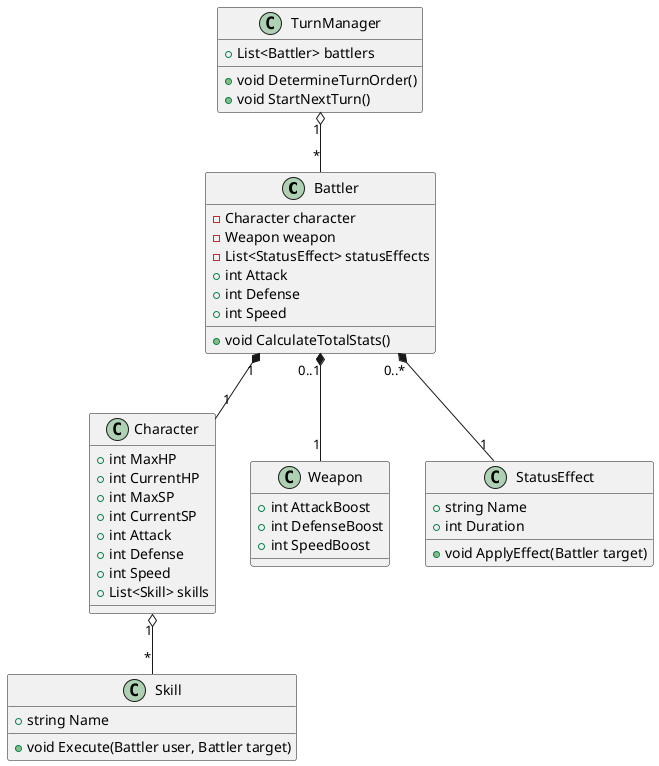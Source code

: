 @startuml
class Battler {
    - Character character
    - Weapon weapon
    - List<StatusEffect> statusEffects
    + int Attack
    + int Defense
    + int Speed
    + void CalculateTotalStats()
}

class Character {
    + int MaxHP
    + int CurrentHP
    + int MaxSP
    + int CurrentSP
    + int Attack
    + int Defense
    + int Speed
    + List<Skill> skills
}

class Weapon {
    + int AttackBoost
    + int DefenseBoost
    + int SpeedBoost
}

class StatusEffect {
    + string Name
    + int Duration
    + void ApplyEffect(Battler target)
}

class TurnManager {
    + List<Battler> battlers
    + void DetermineTurnOrder()
    + void StartNextTurn()
}

class Skill {
    + string Name
    + void Execute(Battler user, Battler target)
}

Battler "1" *-- "1" Character
Battler "0..1" *-- "1" Weapon
Battler "0..*" *-- "1" StatusEffect
Character "1" o-- "*" Skill
TurnManager "1" o-- "*" Battler
